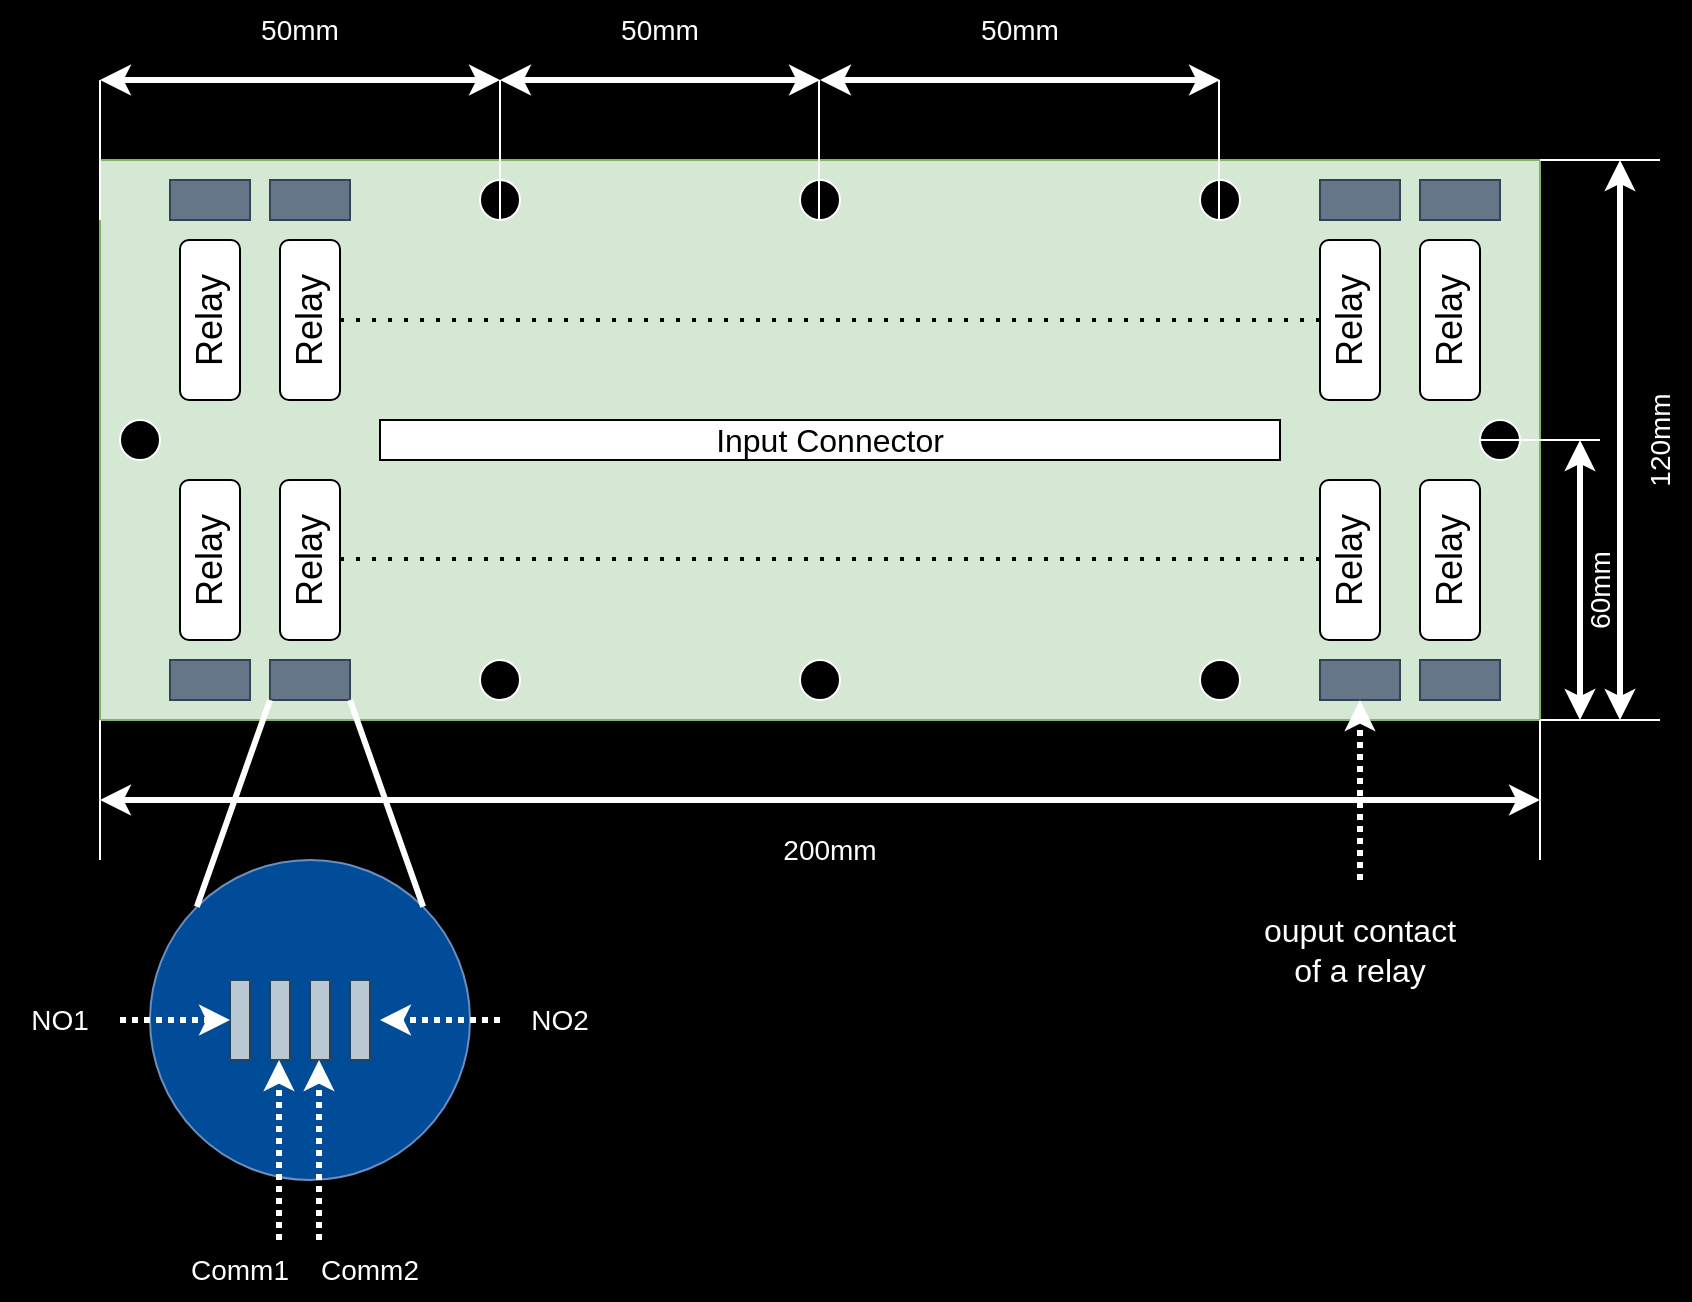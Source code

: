 <mxfile version="24.0.7" type="github">
  <diagram name="Page-1" id="0WIzBpWO2H-_zzCbEcWu">
    <mxGraphModel dx="1730" dy="508" grid="1" gridSize="10" guides="1" tooltips="1" connect="1" arrows="1" fold="1" page="1" pageScale="1" pageWidth="850" pageHeight="1100" background="#000000" math="0" shadow="0">
      <root>
        <mxCell id="0" />
        <mxCell id="1" parent="0" />
        <mxCell id="KFCWLFptVul_mY4Irt0V-1" value="" style="rounded=0;whiteSpace=wrap;html=1;fillColor=#d5e8d4;strokeColor=#82b366;" vertex="1" parent="1">
          <mxGeometry x="40" y="120" width="720" height="280" as="geometry" />
        </mxCell>
        <mxCell id="KFCWLFptVul_mY4Irt0V-2" value="" style="rounded=1;whiteSpace=wrap;html=1;" vertex="1" parent="1">
          <mxGeometry x="80" y="280" width="30" height="80" as="geometry" />
        </mxCell>
        <mxCell id="KFCWLFptVul_mY4Irt0V-3" value="" style="rounded=1;whiteSpace=wrap;html=1;" vertex="1" parent="1">
          <mxGeometry x="80" y="160" width="30" height="80" as="geometry" />
        </mxCell>
        <mxCell id="KFCWLFptVul_mY4Irt0V-4" value="" style="rounded=1;whiteSpace=wrap;html=1;" vertex="1" parent="1">
          <mxGeometry x="130" y="280" width="30" height="80" as="geometry" />
        </mxCell>
        <mxCell id="KFCWLFptVul_mY4Irt0V-5" value="" style="rounded=1;whiteSpace=wrap;html=1;" vertex="1" parent="1">
          <mxGeometry x="130" y="160" width="30" height="80" as="geometry" />
        </mxCell>
        <mxCell id="KFCWLFptVul_mY4Irt0V-6" value="" style="rounded=1;whiteSpace=wrap;html=1;" vertex="1" parent="1">
          <mxGeometry x="650" y="280" width="30" height="80" as="geometry" />
        </mxCell>
        <mxCell id="KFCWLFptVul_mY4Irt0V-7" value="" style="rounded=1;whiteSpace=wrap;html=1;" vertex="1" parent="1">
          <mxGeometry x="650" y="160" width="30" height="80" as="geometry" />
        </mxCell>
        <mxCell id="KFCWLFptVul_mY4Irt0V-8" value="" style="rounded=1;whiteSpace=wrap;html=1;" vertex="1" parent="1">
          <mxGeometry x="700" y="280" width="30" height="80" as="geometry" />
        </mxCell>
        <mxCell id="KFCWLFptVul_mY4Irt0V-9" value="" style="rounded=1;whiteSpace=wrap;html=1;" vertex="1" parent="1">
          <mxGeometry x="700" y="160" width="30" height="80" as="geometry" />
        </mxCell>
        <mxCell id="KFCWLFptVul_mY4Irt0V-10" value="" style="endArrow=none;dashed=1;html=1;dashPattern=1 3;strokeWidth=2;rounded=0;exitX=1;exitY=0.5;exitDx=0;exitDy=0;entryX=0;entryY=0.5;entryDx=0;entryDy=0;" edge="1" parent="1" source="KFCWLFptVul_mY4Irt0V-5" target="KFCWLFptVul_mY4Irt0V-7">
          <mxGeometry width="50" height="50" relative="1" as="geometry">
            <mxPoint x="400" y="290" as="sourcePoint" />
            <mxPoint x="450" y="240" as="targetPoint" />
          </mxGeometry>
        </mxCell>
        <mxCell id="KFCWLFptVul_mY4Irt0V-11" value="" style="endArrow=none;dashed=1;html=1;dashPattern=1 3;strokeWidth=2;rounded=0;exitX=1;exitY=0.5;exitDx=0;exitDy=0;entryX=0;entryY=0.5;entryDx=0;entryDy=0;" edge="1" parent="1">
          <mxGeometry width="50" height="50" relative="1" as="geometry">
            <mxPoint x="160" y="319.5" as="sourcePoint" />
            <mxPoint x="650" y="319.5" as="targetPoint" />
          </mxGeometry>
        </mxCell>
        <mxCell id="KFCWLFptVul_mY4Irt0V-12" value="&lt;font style=&quot;font-size: 16px;&quot;&gt;Input Connector&lt;/font&gt;" style="rounded=0;whiteSpace=wrap;html=1;" vertex="1" parent="1">
          <mxGeometry x="180" y="250" width="450" height="20" as="geometry" />
        </mxCell>
        <mxCell id="KFCWLFptVul_mY4Irt0V-13" value="" style="rounded=0;whiteSpace=wrap;html=1;fillColor=#647687;strokeColor=#314354;fontColor=#ffffff;" vertex="1" parent="1">
          <mxGeometry x="75" y="370" width="40" height="20" as="geometry" />
        </mxCell>
        <mxCell id="KFCWLFptVul_mY4Irt0V-14" value="" style="rounded=0;whiteSpace=wrap;html=1;fillColor=#647687;strokeColor=#314354;fontColor=#ffffff;" vertex="1" parent="1">
          <mxGeometry x="125" y="370" width="40" height="20" as="geometry" />
        </mxCell>
        <mxCell id="KFCWLFptVul_mY4Irt0V-15" value="" style="rounded=0;whiteSpace=wrap;html=1;fillColor=#647687;fontColor=#ffffff;strokeColor=#314354;" vertex="1" parent="1">
          <mxGeometry x="75" y="130" width="40" height="20" as="geometry" />
        </mxCell>
        <mxCell id="KFCWLFptVul_mY4Irt0V-16" value="" style="rounded=0;whiteSpace=wrap;html=1;fillColor=#647687;fontColor=#ffffff;strokeColor=#314354;" vertex="1" parent="1">
          <mxGeometry x="125" y="130" width="40" height="20" as="geometry" />
        </mxCell>
        <mxCell id="KFCWLFptVul_mY4Irt0V-17" value="" style="rounded=0;whiteSpace=wrap;html=1;fillColor=#647687;fontColor=#ffffff;strokeColor=#314354;" vertex="1" parent="1">
          <mxGeometry x="650" y="130" width="40" height="20" as="geometry" />
        </mxCell>
        <mxCell id="KFCWLFptVul_mY4Irt0V-18" value="" style="rounded=0;whiteSpace=wrap;html=1;fillColor=#647687;fontColor=#ffffff;strokeColor=#314354;" vertex="1" parent="1">
          <mxGeometry x="700" y="130" width="40" height="20" as="geometry" />
        </mxCell>
        <mxCell id="KFCWLFptVul_mY4Irt0V-19" value="" style="rounded=0;whiteSpace=wrap;html=1;fillColor=#647687;strokeColor=#314354;fontColor=#ffffff;" vertex="1" parent="1">
          <mxGeometry x="650" y="370" width="40" height="20" as="geometry" />
        </mxCell>
        <mxCell id="KFCWLFptVul_mY4Irt0V-20" value="" style="rounded=0;whiteSpace=wrap;html=1;fillColor=#647687;strokeColor=#314354;fontColor=#ffffff;" vertex="1" parent="1">
          <mxGeometry x="700" y="370" width="40" height="20" as="geometry" />
        </mxCell>
        <mxCell id="KFCWLFptVul_mY4Irt0V-21" value="" style="endArrow=classic;startArrow=classic;html=1;rounded=0;strokeWidth=3;strokeColor=#FFFFFF;" edge="1" parent="1">
          <mxGeometry width="50" height="50" relative="1" as="geometry">
            <mxPoint x="40" y="440" as="sourcePoint" />
            <mxPoint x="760" y="440" as="targetPoint" />
          </mxGeometry>
        </mxCell>
        <mxCell id="KFCWLFptVul_mY4Irt0V-22" value="" style="endArrow=classic;startArrow=classic;html=1;rounded=0;strokeWidth=3;strokeColor=#FFFFFF;" edge="1" parent="1">
          <mxGeometry width="50" height="50" relative="1" as="geometry">
            <mxPoint x="800" y="400" as="sourcePoint" />
            <mxPoint x="800" y="120" as="targetPoint" />
          </mxGeometry>
        </mxCell>
        <mxCell id="KFCWLFptVul_mY4Irt0V-23" value="&lt;span style=&quot;color: rgb(255, 255, 255); font-size: 14px;&quot;&gt;200mm&lt;/span&gt;" style="text;html=1;align=center;verticalAlign=middle;whiteSpace=wrap;rounded=0;" vertex="1" parent="1">
          <mxGeometry x="375" y="450" width="60" height="30" as="geometry" />
        </mxCell>
        <mxCell id="KFCWLFptVul_mY4Irt0V-24" value="&lt;span style=&quot;color: rgb(255, 255, 255); font-size: 14px;&quot;&gt;120mm&lt;/span&gt;" style="text;html=1;align=center;verticalAlign=middle;whiteSpace=wrap;rounded=0;rotation=-90;" vertex="1" parent="1">
          <mxGeometry x="790" y="245" width="60" height="30" as="geometry" />
        </mxCell>
        <mxCell id="KFCWLFptVul_mY4Irt0V-25" value="" style="ellipse;whiteSpace=wrap;html=1;aspect=fixed;strokeColor=#FFFFFF;fillColor=#000000;" vertex="1" parent="1">
          <mxGeometry x="50" y="250" width="20" height="20" as="geometry" />
        </mxCell>
        <mxCell id="KFCWLFptVul_mY4Irt0V-26" value="" style="ellipse;whiteSpace=wrap;html=1;aspect=fixed;strokeColor=#FFFFFF;fillColor=#000000;" vertex="1" parent="1">
          <mxGeometry x="730" y="250" width="20" height="20" as="geometry" />
        </mxCell>
        <mxCell id="KFCWLFptVul_mY4Irt0V-27" value="" style="ellipse;whiteSpace=wrap;html=1;aspect=fixed;strokeColor=#FFFFFF;fillColor=#000000;" vertex="1" parent="1">
          <mxGeometry x="230" y="370" width="20" height="20" as="geometry" />
        </mxCell>
        <mxCell id="KFCWLFptVul_mY4Irt0V-28" value="" style="ellipse;whiteSpace=wrap;html=1;aspect=fixed;strokeColor=#FFFFFF;fillColor=#000000;" vertex="1" parent="1">
          <mxGeometry x="390" y="370" width="20" height="20" as="geometry" />
        </mxCell>
        <mxCell id="KFCWLFptVul_mY4Irt0V-29" value="" style="ellipse;whiteSpace=wrap;html=1;aspect=fixed;strokeColor=#FFFFFF;fillColor=#000000;" vertex="1" parent="1">
          <mxGeometry x="590" y="370" width="20" height="20" as="geometry" />
        </mxCell>
        <mxCell id="KFCWLFptVul_mY4Irt0V-30" value="" style="ellipse;whiteSpace=wrap;html=1;aspect=fixed;strokeColor=#FFFFFF;fillColor=#000000;" vertex="1" parent="1">
          <mxGeometry x="230" y="130" width="20" height="20" as="geometry" />
        </mxCell>
        <mxCell id="KFCWLFptVul_mY4Irt0V-31" value="" style="ellipse;whiteSpace=wrap;html=1;aspect=fixed;strokeColor=#FFFFFF;fillColor=#000000;" vertex="1" parent="1">
          <mxGeometry x="390" y="130" width="20" height="20" as="geometry" />
        </mxCell>
        <mxCell id="KFCWLFptVul_mY4Irt0V-32" value="" style="ellipse;whiteSpace=wrap;html=1;aspect=fixed;strokeColor=#FFFFFF;fillColor=#000000;" vertex="1" parent="1">
          <mxGeometry x="590" y="130" width="20" height="20" as="geometry" />
        </mxCell>
        <mxCell id="KFCWLFptVul_mY4Irt0V-33" value="" style="endArrow=classic;startArrow=classic;html=1;rounded=0;strokeColor=#FFFFFF;strokeWidth=3;" edge="1" parent="1">
          <mxGeometry width="50" height="50" relative="1" as="geometry">
            <mxPoint x="40" y="80" as="sourcePoint" />
            <mxPoint x="240" y="80" as="targetPoint" />
          </mxGeometry>
        </mxCell>
        <mxCell id="KFCWLFptVul_mY4Irt0V-34" value="" style="endArrow=classic;startArrow=classic;html=1;rounded=0;strokeColor=#FFFFFF;strokeWidth=3;" edge="1" parent="1">
          <mxGeometry width="50" height="50" relative="1" as="geometry">
            <mxPoint x="240" y="80" as="sourcePoint" />
            <mxPoint x="400" y="80" as="targetPoint" />
          </mxGeometry>
        </mxCell>
        <mxCell id="KFCWLFptVul_mY4Irt0V-35" value="" style="endArrow=classic;startArrow=classic;html=1;rounded=0;strokeColor=#FFFFFF;strokeWidth=3;" edge="1" parent="1">
          <mxGeometry width="50" height="50" relative="1" as="geometry">
            <mxPoint x="400" y="80" as="sourcePoint" />
            <mxPoint x="600" y="80" as="targetPoint" />
          </mxGeometry>
        </mxCell>
        <mxCell id="KFCWLFptVul_mY4Irt0V-36" value="&lt;span style=&quot;color: rgb(255, 255, 255); font-size: 14px;&quot;&gt;50mm&lt;/span&gt;" style="text;html=1;align=center;verticalAlign=middle;whiteSpace=wrap;rounded=0;" vertex="1" parent="1">
          <mxGeometry x="110" y="40" width="60" height="30" as="geometry" />
        </mxCell>
        <mxCell id="KFCWLFptVul_mY4Irt0V-37" value="&lt;span style=&quot;color: rgb(255, 255, 255); font-size: 14px;&quot;&gt;50mm&lt;/span&gt;" style="text;html=1;align=center;verticalAlign=middle;whiteSpace=wrap;rounded=0;" vertex="1" parent="1">
          <mxGeometry x="290" y="40" width="60" height="30" as="geometry" />
        </mxCell>
        <mxCell id="KFCWLFptVul_mY4Irt0V-38" value="&lt;span style=&quot;color: rgb(255, 255, 255); font-size: 14px;&quot;&gt;50mm&lt;/span&gt;" style="text;html=1;align=center;verticalAlign=middle;whiteSpace=wrap;rounded=0;" vertex="1" parent="1">
          <mxGeometry x="470" y="40" width="60" height="30" as="geometry" />
        </mxCell>
        <mxCell id="KFCWLFptVul_mY4Irt0V-39" value="" style="endArrow=none;html=1;rounded=0;entryX=0.5;entryY=1;entryDx=0;entryDy=0;strokeColor=#FFFFFF;" edge="1" parent="1" target="KFCWLFptVul_mY4Irt0V-30">
          <mxGeometry width="50" height="50" relative="1" as="geometry">
            <mxPoint x="240" y="80" as="sourcePoint" />
            <mxPoint x="480" y="240" as="targetPoint" />
          </mxGeometry>
        </mxCell>
        <mxCell id="KFCWLFptVul_mY4Irt0V-40" value="" style="endArrow=none;html=1;rounded=0;entryX=0.5;entryY=1;entryDx=0;entryDy=0;strokeColor=#FFFFFF;" edge="1" parent="1">
          <mxGeometry width="50" height="50" relative="1" as="geometry">
            <mxPoint x="399.5" y="80" as="sourcePoint" />
            <mxPoint x="399.5" y="150" as="targetPoint" />
          </mxGeometry>
        </mxCell>
        <mxCell id="KFCWLFptVul_mY4Irt0V-41" value="" style="endArrow=none;html=1;rounded=0;entryX=0.5;entryY=1;entryDx=0;entryDy=0;strokeColor=#FFFFFF;" edge="1" parent="1">
          <mxGeometry width="50" height="50" relative="1" as="geometry">
            <mxPoint x="599.5" y="80" as="sourcePoint" />
            <mxPoint x="599.5" y="150" as="targetPoint" />
          </mxGeometry>
        </mxCell>
        <mxCell id="KFCWLFptVul_mY4Irt0V-42" value="" style="endArrow=none;html=1;rounded=0;entryX=0;entryY=0.5;entryDx=0;entryDy=0;strokeColor=#FFFFFF;" edge="1" parent="1" target="KFCWLFptVul_mY4Irt0V-26">
          <mxGeometry width="50" height="50" relative="1" as="geometry">
            <mxPoint x="790" y="260" as="sourcePoint" />
            <mxPoint x="780" y="280" as="targetPoint" />
          </mxGeometry>
        </mxCell>
        <mxCell id="KFCWLFptVul_mY4Irt0V-43" value="" style="endArrow=classic;startArrow=classic;html=1;rounded=0;strokeColor=#FFFFFF;strokeWidth=3;" edge="1" parent="1">
          <mxGeometry width="50" height="50" relative="1" as="geometry">
            <mxPoint x="780" y="400" as="sourcePoint" />
            <mxPoint x="780" y="260" as="targetPoint" />
          </mxGeometry>
        </mxCell>
        <mxCell id="KFCWLFptVul_mY4Irt0V-44" value="&lt;span style=&quot;color: rgb(255, 255, 255); font-size: 14px;&quot;&gt;60mm&lt;/span&gt;" style="text;html=1;align=center;verticalAlign=middle;whiteSpace=wrap;rounded=0;rotation=-90;" vertex="1" parent="1">
          <mxGeometry x="760" y="320" width="60" height="30" as="geometry" />
        </mxCell>
        <mxCell id="KFCWLFptVul_mY4Irt0V-45" value="" style="ellipse;whiteSpace=wrap;html=1;aspect=fixed;fillColor=#004C99;strokeColor=#6c8ebf;" vertex="1" parent="1">
          <mxGeometry x="65" y="470" width="160" height="160" as="geometry" />
        </mxCell>
        <mxCell id="KFCWLFptVul_mY4Irt0V-46" value="" style="endArrow=none;html=1;rounded=0;strokeColor=#FFFFFF;exitX=0;exitY=0;exitDx=0;exitDy=0;entryX=0;entryY=1;entryDx=0;entryDy=0;strokeWidth=3;" edge="1" parent="1" source="KFCWLFptVul_mY4Irt0V-45" target="KFCWLFptVul_mY4Irt0V-14">
          <mxGeometry width="50" height="50" relative="1" as="geometry">
            <mxPoint x="340" y="490" as="sourcePoint" />
            <mxPoint x="390" y="440" as="targetPoint" />
          </mxGeometry>
        </mxCell>
        <mxCell id="KFCWLFptVul_mY4Irt0V-47" value="" style="endArrow=none;html=1;rounded=0;strokeColor=#FFFFFF;exitX=1;exitY=0;exitDx=0;exitDy=0;entryX=1;entryY=1;entryDx=0;entryDy=0;strokeWidth=3;" edge="1" parent="1" source="KFCWLFptVul_mY4Irt0V-45" target="KFCWLFptVul_mY4Irt0V-14">
          <mxGeometry width="50" height="50" relative="1" as="geometry">
            <mxPoint x="98" y="503" as="sourcePoint" />
            <mxPoint x="135" y="395" as="targetPoint" />
          </mxGeometry>
        </mxCell>
        <mxCell id="KFCWLFptVul_mY4Irt0V-49" value="" style="rounded=0;whiteSpace=wrap;html=1;fillColor=#bac8d3;strokeColor=#23445d;" vertex="1" parent="1">
          <mxGeometry x="105" y="530" width="10" height="40" as="geometry" />
        </mxCell>
        <mxCell id="KFCWLFptVul_mY4Irt0V-50" value="" style="rounded=0;whiteSpace=wrap;html=1;fillColor=#bac8d3;strokeColor=#23445d;" vertex="1" parent="1">
          <mxGeometry x="125" y="530" width="10" height="40" as="geometry" />
        </mxCell>
        <mxCell id="KFCWLFptVul_mY4Irt0V-51" value="" style="rounded=0;whiteSpace=wrap;html=1;fillColor=#bac8d3;strokeColor=#23445d;" vertex="1" parent="1">
          <mxGeometry x="145" y="530" width="10" height="40" as="geometry" />
        </mxCell>
        <mxCell id="KFCWLFptVul_mY4Irt0V-52" value="" style="rounded=0;whiteSpace=wrap;html=1;fillColor=#bac8d3;strokeColor=#23445d;" vertex="1" parent="1">
          <mxGeometry x="165" y="530" width="10" height="40" as="geometry" />
        </mxCell>
        <mxCell id="KFCWLFptVul_mY4Irt0V-54" value="&lt;font style=&quot;font-size: 18px;&quot;&gt;Relay&lt;/font&gt;" style="text;html=1;align=center;verticalAlign=middle;whiteSpace=wrap;rounded=0;rotation=-90;" vertex="1" parent="1">
          <mxGeometry x="65" y="190" width="60" height="20" as="geometry" />
        </mxCell>
        <mxCell id="KFCWLFptVul_mY4Irt0V-55" value="&lt;font style=&quot;font-size: 18px;&quot;&gt;Relay&lt;/font&gt;" style="text;html=1;align=center;verticalAlign=middle;whiteSpace=wrap;rounded=0;rotation=-90;" vertex="1" parent="1">
          <mxGeometry x="65" y="310" width="60" height="20" as="geometry" />
        </mxCell>
        <mxCell id="KFCWLFptVul_mY4Irt0V-56" value="&lt;font style=&quot;font-size: 18px;&quot;&gt;Relay&lt;/font&gt;" style="text;html=1;align=center;verticalAlign=middle;whiteSpace=wrap;rounded=0;rotation=-90;" vertex="1" parent="1">
          <mxGeometry x="115" y="310" width="60" height="20" as="geometry" />
        </mxCell>
        <mxCell id="KFCWLFptVul_mY4Irt0V-57" value="&lt;font style=&quot;font-size: 18px;&quot;&gt;Relay&lt;/font&gt;" style="text;html=1;align=center;verticalAlign=middle;whiteSpace=wrap;rounded=0;rotation=-90;" vertex="1" parent="1">
          <mxGeometry x="115" y="190" width="60" height="20" as="geometry" />
        </mxCell>
        <mxCell id="KFCWLFptVul_mY4Irt0V-58" value="&lt;font style=&quot;font-size: 18px;&quot;&gt;Relay&lt;/font&gt;" style="text;html=1;align=center;verticalAlign=middle;whiteSpace=wrap;rounded=0;rotation=-90;" vertex="1" parent="1">
          <mxGeometry x="635" y="190" width="60" height="20" as="geometry" />
        </mxCell>
        <mxCell id="KFCWLFptVul_mY4Irt0V-59" value="&lt;font style=&quot;font-size: 18px;&quot;&gt;Relay&lt;/font&gt;" style="text;html=1;align=center;verticalAlign=middle;whiteSpace=wrap;rounded=0;rotation=-90;" vertex="1" parent="1">
          <mxGeometry x="685" y="190" width="60" height="20" as="geometry" />
        </mxCell>
        <mxCell id="KFCWLFptVul_mY4Irt0V-60" value="&lt;font style=&quot;font-size: 18px;&quot;&gt;Relay&lt;/font&gt;" style="text;html=1;align=center;verticalAlign=middle;whiteSpace=wrap;rounded=0;rotation=-90;" vertex="1" parent="1">
          <mxGeometry x="635" y="310" width="60" height="20" as="geometry" />
        </mxCell>
        <mxCell id="KFCWLFptVul_mY4Irt0V-61" value="&lt;font style=&quot;font-size: 18px;&quot;&gt;Relay&lt;/font&gt;" style="text;html=1;align=center;verticalAlign=middle;whiteSpace=wrap;rounded=0;rotation=-90;" vertex="1" parent="1">
          <mxGeometry x="685" y="310" width="60" height="20" as="geometry" />
        </mxCell>
        <mxCell id="KFCWLFptVul_mY4Irt0V-62" value="" style="endArrow=classic;html=1;rounded=0;entryX=0.5;entryY=1;entryDx=0;entryDy=0;strokeWidth=3;strokeColor=#FFFFFF;dashed=1;dashPattern=1 1;" edge="1" parent="1" target="KFCWLFptVul_mY4Irt0V-19">
          <mxGeometry width="50" height="50" relative="1" as="geometry">
            <mxPoint x="670" y="480" as="sourcePoint" />
            <mxPoint x="350" y="400" as="targetPoint" />
          </mxGeometry>
        </mxCell>
        <mxCell id="KFCWLFptVul_mY4Irt0V-63" value="&lt;span style=&quot;color: rgb(255, 255, 255);&quot;&gt;&lt;font style=&quot;font-size: 16px;&quot;&gt;ouput contact of a relay&lt;/font&gt;&lt;/span&gt;" style="text;html=1;align=center;verticalAlign=middle;whiteSpace=wrap;rounded=0;" vertex="1" parent="1">
          <mxGeometry x="615" y="480" width="110" height="70" as="geometry" />
        </mxCell>
        <mxCell id="KFCWLFptVul_mY4Irt0V-64" value="" style="endArrow=classic;html=1;rounded=0;entryX=0.5;entryY=1;entryDx=0;entryDy=0;strokeWidth=3;strokeColor=#FFFFFF;dashed=1;dashPattern=1 1;" edge="1" parent="1">
          <mxGeometry width="50" height="50" relative="1" as="geometry">
            <mxPoint x="149.5" y="660" as="sourcePoint" />
            <mxPoint x="149.5" y="570" as="targetPoint" />
          </mxGeometry>
        </mxCell>
        <mxCell id="KFCWLFptVul_mY4Irt0V-65" value="" style="endArrow=classic;html=1;rounded=0;entryX=0.5;entryY=1;entryDx=0;entryDy=0;strokeWidth=3;strokeColor=#FFFFFF;dashed=1;dashPattern=1 1;" edge="1" parent="1">
          <mxGeometry width="50" height="50" relative="1" as="geometry">
            <mxPoint x="129.5" y="660" as="sourcePoint" />
            <mxPoint x="129.5" y="570" as="targetPoint" />
          </mxGeometry>
        </mxCell>
        <mxCell id="KFCWLFptVul_mY4Irt0V-66" value="" style="endArrow=classic;html=1;rounded=0;entryX=0.5;entryY=1;entryDx=0;entryDy=0;strokeWidth=3;strokeColor=#FFFFFF;dashed=1;dashPattern=1 1;" edge="1" parent="1">
          <mxGeometry width="50" height="50" relative="1" as="geometry">
            <mxPoint x="240" y="550" as="sourcePoint" />
            <mxPoint x="180" y="550" as="targetPoint" />
          </mxGeometry>
        </mxCell>
        <mxCell id="KFCWLFptVul_mY4Irt0V-67" value="" style="endArrow=classic;html=1;rounded=0;entryX=0;entryY=0.5;entryDx=0;entryDy=0;strokeWidth=3;strokeColor=#FFFFFF;dashed=1;dashPattern=1 1;" edge="1" parent="1" target="KFCWLFptVul_mY4Irt0V-49">
          <mxGeometry width="50" height="50" relative="1" as="geometry">
            <mxPoint x="50" y="550" as="sourcePoint" />
            <mxPoint x="190" y="560" as="targetPoint" />
          </mxGeometry>
        </mxCell>
        <mxCell id="KFCWLFptVul_mY4Irt0V-68" value="&lt;span style=&quot;color: rgb(255, 255, 255); font-size: 14px;&quot;&gt;NO2&lt;/span&gt;" style="text;html=1;align=center;verticalAlign=middle;whiteSpace=wrap;rounded=0;" vertex="1" parent="1">
          <mxGeometry x="240" y="535" width="60" height="30" as="geometry" />
        </mxCell>
        <mxCell id="KFCWLFptVul_mY4Irt0V-69" value="&lt;span style=&quot;color: rgb(255, 255, 255); font-size: 14px;&quot;&gt;NO1&lt;/span&gt;" style="text;html=1;align=center;verticalAlign=middle;whiteSpace=wrap;rounded=0;" vertex="1" parent="1">
          <mxGeometry x="-10" y="535" width="60" height="30" as="geometry" />
        </mxCell>
        <mxCell id="KFCWLFptVul_mY4Irt0V-70" value="&lt;span style=&quot;color: rgb(255, 255, 255); font-size: 14px;&quot;&gt;Comm1&lt;/span&gt;" style="text;html=1;align=center;verticalAlign=middle;whiteSpace=wrap;rounded=0;" vertex="1" parent="1">
          <mxGeometry x="80" y="660" width="60" height="30" as="geometry" />
        </mxCell>
        <mxCell id="KFCWLFptVul_mY4Irt0V-71" value="&lt;span style=&quot;color: rgb(255, 255, 255); font-size: 14px;&quot;&gt;Comm2&lt;/span&gt;" style="text;html=1;align=center;verticalAlign=middle;whiteSpace=wrap;rounded=0;" vertex="1" parent="1">
          <mxGeometry x="145" y="660" width="60" height="30" as="geometry" />
        </mxCell>
        <mxCell id="KFCWLFptVul_mY4Irt0V-72" value="" style="endArrow=none;html=1;rounded=0;entryX=0.5;entryY=1;entryDx=0;entryDy=0;strokeColor=#FFFFFF;" edge="1" parent="1">
          <mxGeometry width="50" height="50" relative="1" as="geometry">
            <mxPoint x="40" y="80" as="sourcePoint" />
            <mxPoint x="40" y="150" as="targetPoint" />
          </mxGeometry>
        </mxCell>
        <mxCell id="KFCWLFptVul_mY4Irt0V-73" value="" style="endArrow=none;html=1;rounded=0;entryX=0.5;entryY=1;entryDx=0;entryDy=0;strokeColor=#FFFFFF;" edge="1" parent="1">
          <mxGeometry width="50" height="50" relative="1" as="geometry">
            <mxPoint x="40" y="400" as="sourcePoint" />
            <mxPoint x="40" y="470" as="targetPoint" />
          </mxGeometry>
        </mxCell>
        <mxCell id="KFCWLFptVul_mY4Irt0V-74" value="" style="endArrow=none;html=1;rounded=0;entryX=0.5;entryY=1;entryDx=0;entryDy=0;strokeColor=#FFFFFF;" edge="1" parent="1">
          <mxGeometry width="50" height="50" relative="1" as="geometry">
            <mxPoint x="760" y="400" as="sourcePoint" />
            <mxPoint x="760" y="470" as="targetPoint" />
          </mxGeometry>
        </mxCell>
        <mxCell id="KFCWLFptVul_mY4Irt0V-75" value="" style="endArrow=none;html=1;rounded=0;entryX=0;entryY=0.5;entryDx=0;entryDy=0;strokeColor=#FFFFFF;" edge="1" parent="1">
          <mxGeometry width="50" height="50" relative="1" as="geometry">
            <mxPoint x="820" y="400" as="sourcePoint" />
            <mxPoint x="760" y="400" as="targetPoint" />
          </mxGeometry>
        </mxCell>
        <mxCell id="KFCWLFptVul_mY4Irt0V-76" value="" style="endArrow=none;html=1;rounded=0;entryX=0;entryY=0.5;entryDx=0;entryDy=0;strokeColor=#FFFFFF;" edge="1" parent="1">
          <mxGeometry width="50" height="50" relative="1" as="geometry">
            <mxPoint x="820" y="120" as="sourcePoint" />
            <mxPoint x="760" y="120" as="targetPoint" />
          </mxGeometry>
        </mxCell>
      </root>
    </mxGraphModel>
  </diagram>
</mxfile>
